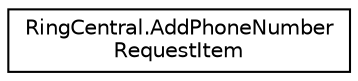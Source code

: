 digraph "Graphical Class Hierarchy"
{
 // LATEX_PDF_SIZE
  edge [fontname="Helvetica",fontsize="10",labelfontname="Helvetica",labelfontsize="10"];
  node [fontname="Helvetica",fontsize="10",shape=record];
  rankdir="LR";
  Node0 [label="RingCentral.AddPhoneNumber\lRequestItem",height=0.2,width=0.4,color="black", fillcolor="white", style="filled",URL="$classRingCentral_1_1AddPhoneNumberRequestItem.html",tooltip=" "];
}
